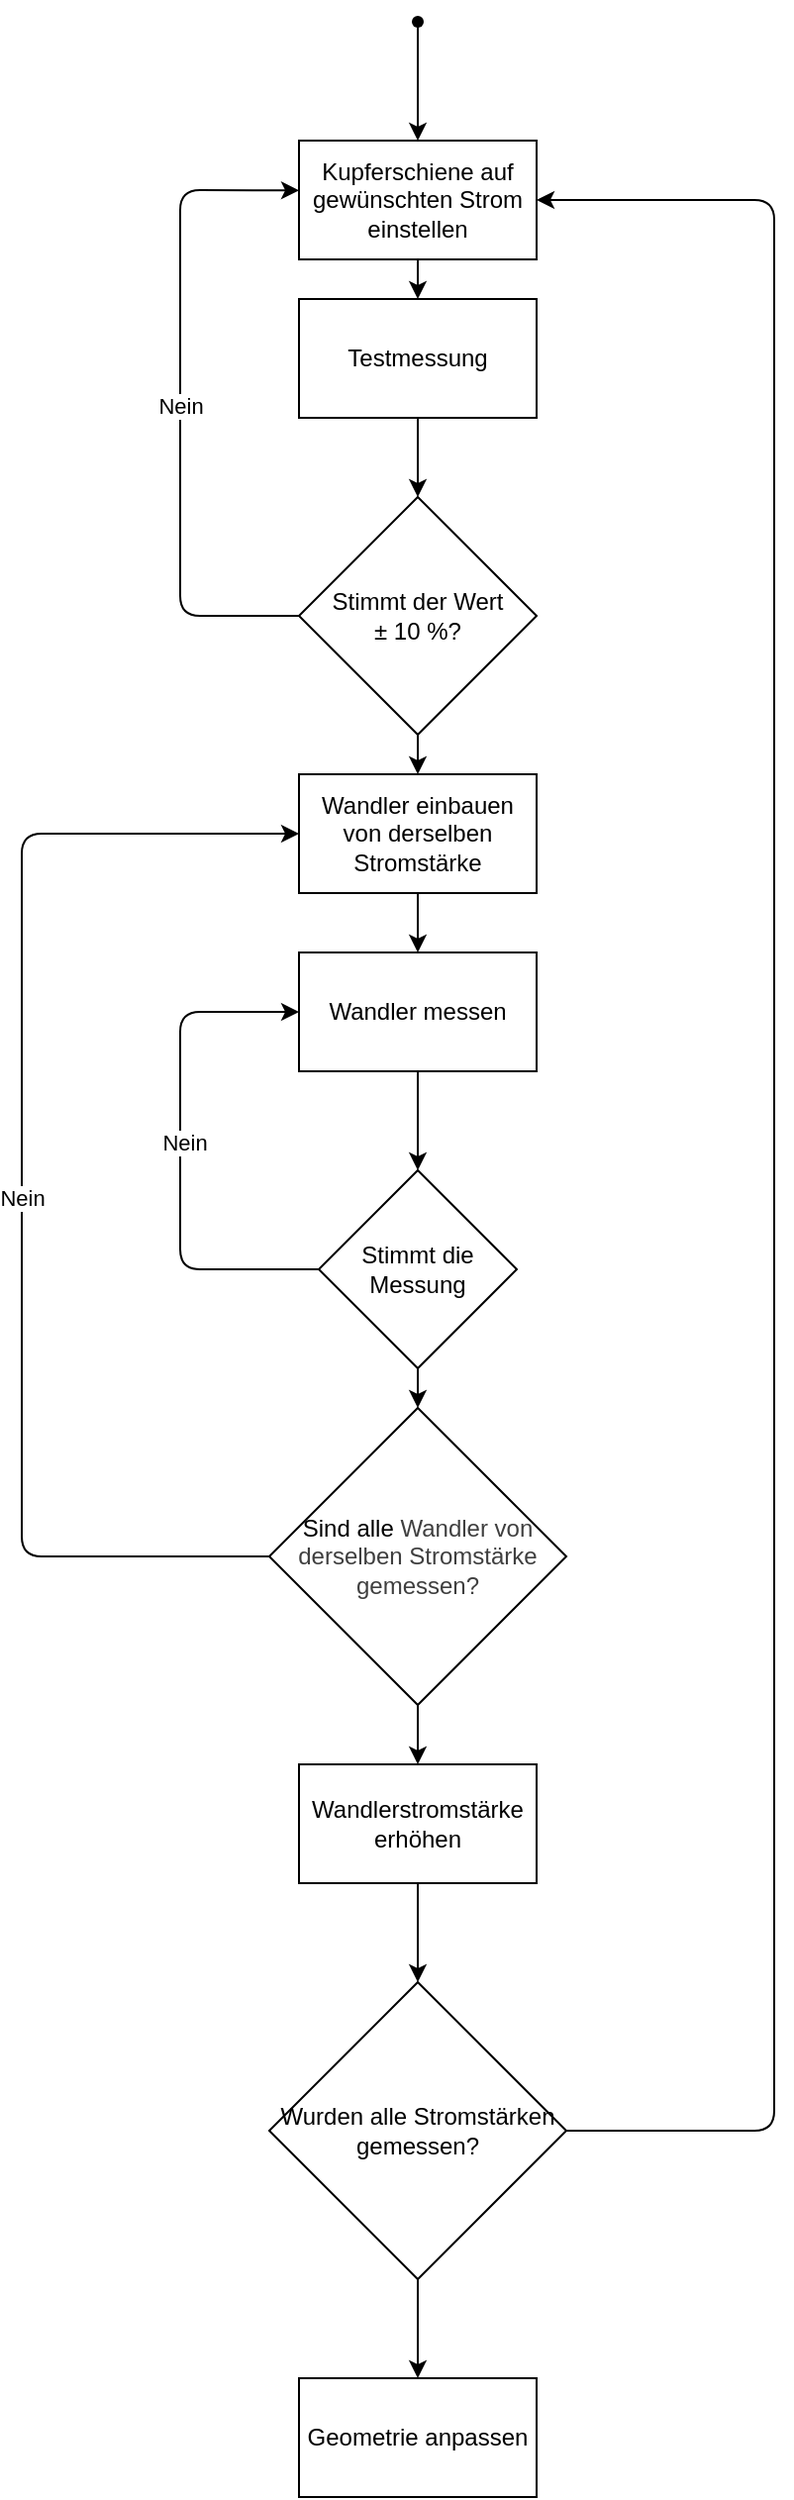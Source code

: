 <mxfile>
    <diagram id="bt_mlGYEyvyNsPWYXkle" name="Seite-1">
        <mxGraphModel dx="1671" dy="1125" grid="1" gridSize="10" guides="1" tooltips="1" connect="1" arrows="1" fold="1" page="1" pageScale="1" pageWidth="2339" pageHeight="3300" math="0" shadow="0" adaptiveColors="auto">
            <root>
                <mxCell id="0"/>
                <mxCell id="1" parent="0"/>
                <mxCell id="4" value="" style="edgeStyle=none;html=1;" parent="1" source="2" target="3" edge="1">
                    <mxGeometry relative="1" as="geometry"/>
                </mxCell>
                <mxCell id="2" value="&lt;div style=&quot;white-space-collapse: preserve;&quot;&gt;Kupferschiene auf gewünschten Strom einstellen&lt;/div&gt;" style="whiteSpace=wrap;html=1;" parent="1" vertex="1">
                    <mxGeometry x="800" y="600" width="120" height="60" as="geometry"/>
                </mxCell>
                <mxCell id="6" value="" style="edgeStyle=none;html=1;" parent="1" source="3" target="5" edge="1">
                    <mxGeometry relative="1" as="geometry"/>
                </mxCell>
                <mxCell id="3" value="Testmessung" style="whiteSpace=wrap;html=1;" parent="1" vertex="1">
                    <mxGeometry x="800" y="680" width="120" height="60" as="geometry"/>
                </mxCell>
                <mxCell id="7" style="edgeStyle=none;html=1;entryX=0;entryY=0.419;entryDx=0;entryDy=0;exitX=0;exitY=0.5;exitDx=0;exitDy=0;entryPerimeter=0;" parent="1" source="5" target="2" edge="1">
                    <mxGeometry relative="1" as="geometry">
                        <Array as="points">
                            <mxPoint x="740" y="840"/>
                            <mxPoint x="740" y="760"/>
                            <mxPoint x="740" y="625"/>
                        </Array>
                    </mxGeometry>
                </mxCell>
                <mxCell id="8" value="Nein" style="edgeLabel;html=1;align=center;verticalAlign=middle;resizable=0;points=[];" parent="7" vertex="1" connectable="0">
                    <mxGeometry x="-0.136" relative="1" as="geometry">
                        <mxPoint y="-22" as="offset"/>
                    </mxGeometry>
                </mxCell>
                <mxCell id="10" value="" style="edgeStyle=none;html=1;" parent="1" source="5" target="9" edge="1">
                    <mxGeometry relative="1" as="geometry"/>
                </mxCell>
                <mxCell id="5" value="Stimmt der Wert ±&amp;nbsp;10&amp;nbsp;%?" style="rhombus;whiteSpace=wrap;html=1;" parent="1" vertex="1">
                    <mxGeometry x="800" y="780" width="120" height="120" as="geometry"/>
                </mxCell>
                <mxCell id="12" value="" style="edgeStyle=none;html=1;" parent="1" source="9" target="11" edge="1">
                    <mxGeometry relative="1" as="geometry"/>
                </mxCell>
                <mxCell id="9" value="&lt;div style=&quot;white-space-collapse: preserve;&quot;&gt;Wandler einbauen von derselben Stromstärke&lt;/div&gt;" style="whiteSpace=wrap;html=1;" parent="1" vertex="1">
                    <mxGeometry x="800" y="920" width="120" height="60" as="geometry"/>
                </mxCell>
                <mxCell id="14" value="" style="edgeStyle=none;html=1;" parent="1" source="11" target="13" edge="1">
                    <mxGeometry relative="1" as="geometry"/>
                </mxCell>
                <mxCell id="11" value="Wandler messen" style="whiteSpace=wrap;html=1;" parent="1" vertex="1">
                    <mxGeometry x="800" y="1010" width="120" height="60" as="geometry"/>
                </mxCell>
                <mxCell id="17" style="edgeStyle=none;html=1;entryX=0;entryY=0.5;entryDx=0;entryDy=0;" parent="1" source="13" target="11" edge="1">
                    <mxGeometry relative="1" as="geometry">
                        <Array as="points">
                            <mxPoint x="740" y="1170"/>
                            <mxPoint x="740" y="1040"/>
                        </Array>
                    </mxGeometry>
                </mxCell>
                <mxCell id="18" value="Nein" style="edgeLabel;html=1;align=center;verticalAlign=middle;resizable=0;points=[];" parent="17" vertex="1" connectable="0">
                    <mxGeometry x="-0.064" y="-2" relative="1" as="geometry">
                        <mxPoint y="-13" as="offset"/>
                    </mxGeometry>
                </mxCell>
                <mxCell id="20" value="" style="edgeStyle=none;html=1;" parent="1" source="13" target="19" edge="1">
                    <mxGeometry relative="1" as="geometry"/>
                </mxCell>
                <mxCell id="13" value="Stimmt die Messung" style="rhombus;whiteSpace=wrap;html=1;" parent="1" vertex="1">
                    <mxGeometry x="810" y="1120" width="100" height="100" as="geometry"/>
                </mxCell>
                <mxCell id="21" style="edgeStyle=none;html=1;entryX=0;entryY=0.5;entryDx=0;entryDy=0;" parent="1" source="19" target="9" edge="1">
                    <mxGeometry relative="1" as="geometry">
                        <Array as="points">
                            <mxPoint x="660" y="1315"/>
                            <mxPoint x="660" y="1200"/>
                            <mxPoint x="660" y="1025"/>
                            <mxPoint x="660" y="950"/>
                        </Array>
                    </mxGeometry>
                </mxCell>
                <mxCell id="22" value="Nein" style="edgeLabel;html=1;align=center;verticalAlign=middle;resizable=0;points=[];" parent="21" vertex="1" connectable="0">
                    <mxGeometry x="-0.029" relative="1" as="geometry">
                        <mxPoint as="offset"/>
                    </mxGeometry>
                </mxCell>
                <mxCell id="26" value="" style="edgeStyle=none;html=1;" parent="1" source="19" target="25" edge="1">
                    <mxGeometry relative="1" as="geometry"/>
                </mxCell>
                <mxCell id="19" value="&lt;div style=&quot;white-space-collapse: preserve;&quot;&gt;Sind alle &lt;span style=&quot;color: rgb(63, 63, 63); background-color: transparent;&quot;&gt;Wandler&lt;/span&gt;&lt;span style=&quot;color: rgb(63, 63, 63); background-color: transparent;&quot;&gt; von derselben &lt;/span&gt;&lt;span style=&quot;color: rgb(63, 63, 63); background-color: transparent;&quot;&gt;Stromstärke gemessen?&lt;/span&gt;&lt;/div&gt;" style="rhombus;whiteSpace=wrap;html=1;" parent="1" vertex="1">
                    <mxGeometry x="785" y="1240" width="150" height="150" as="geometry"/>
                </mxCell>
                <mxCell id="30" style="edgeStyle=none;html=1;entryX=1;entryY=0.5;entryDx=0;entryDy=0;exitX=1;exitY=0.5;exitDx=0;exitDy=0;" parent="1" source="31" target="2" edge="1">
                    <mxGeometry relative="1" as="geometry">
                        <Array as="points">
                            <mxPoint x="1040" y="1605"/>
                            <mxPoint x="1040" y="1450"/>
                            <mxPoint x="1040" y="1040"/>
                            <mxPoint x="1040" y="630"/>
                        </Array>
                    </mxGeometry>
                </mxCell>
                <mxCell id="32" value="" style="edgeStyle=none;html=1;" parent="1" source="25" target="31" edge="1">
                    <mxGeometry relative="1" as="geometry"/>
                </mxCell>
                <mxCell id="25" value="&lt;div style=&quot;white-space-collapse: preserve;&quot;&gt;Wandlerstromstärke&lt;/div&gt;&lt;div style=&quot;white-space-collapse: preserve;&quot;&gt;erhöhen&lt;/div&gt;" style="whiteSpace=wrap;html=1;" parent="1" vertex="1">
                    <mxGeometry x="800" y="1420" width="120" height="60" as="geometry"/>
                </mxCell>
                <mxCell id="28" style="edgeStyle=none;html=1;entryX=0.5;entryY=0;entryDx=0;entryDy=0;" parent="1" source="27" target="2" edge="1">
                    <mxGeometry relative="1" as="geometry"/>
                </mxCell>
                <mxCell id="27" value="" style="shape=waypoint;sketch=0;size=6;pointerEvents=1;points=[];fillColor=none;resizable=0;rotatable=0;perimeter=centerPerimeter;snapToPoint=1;" parent="1" vertex="1">
                    <mxGeometry x="850" y="530" width="20" height="20" as="geometry"/>
                </mxCell>
                <mxCell id="34" value="" style="edgeStyle=none;html=1;" parent="1" source="31" target="33" edge="1">
                    <mxGeometry relative="1" as="geometry"/>
                </mxCell>
                <mxCell id="31" value="&lt;div style=&quot;white-space-collapse: preserve;&quot;&gt;Wurden alle Stromstärken gemessen?&lt;/div&gt;" style="rhombus;whiteSpace=wrap;html=1;" parent="1" vertex="1">
                    <mxGeometry x="785" y="1530" width="150" height="150" as="geometry"/>
                </mxCell>
                <mxCell id="33" value="&lt;div style=&quot;white-space-collapse: preserve;&quot;&gt;Geometrie anpassen&lt;/div&gt;" style="whiteSpace=wrap;html=1;" parent="1" vertex="1">
                    <mxGeometry x="800" y="1730" width="120" height="60" as="geometry"/>
                </mxCell>
            </root>
        </mxGraphModel>
    </diagram>
</mxfile>